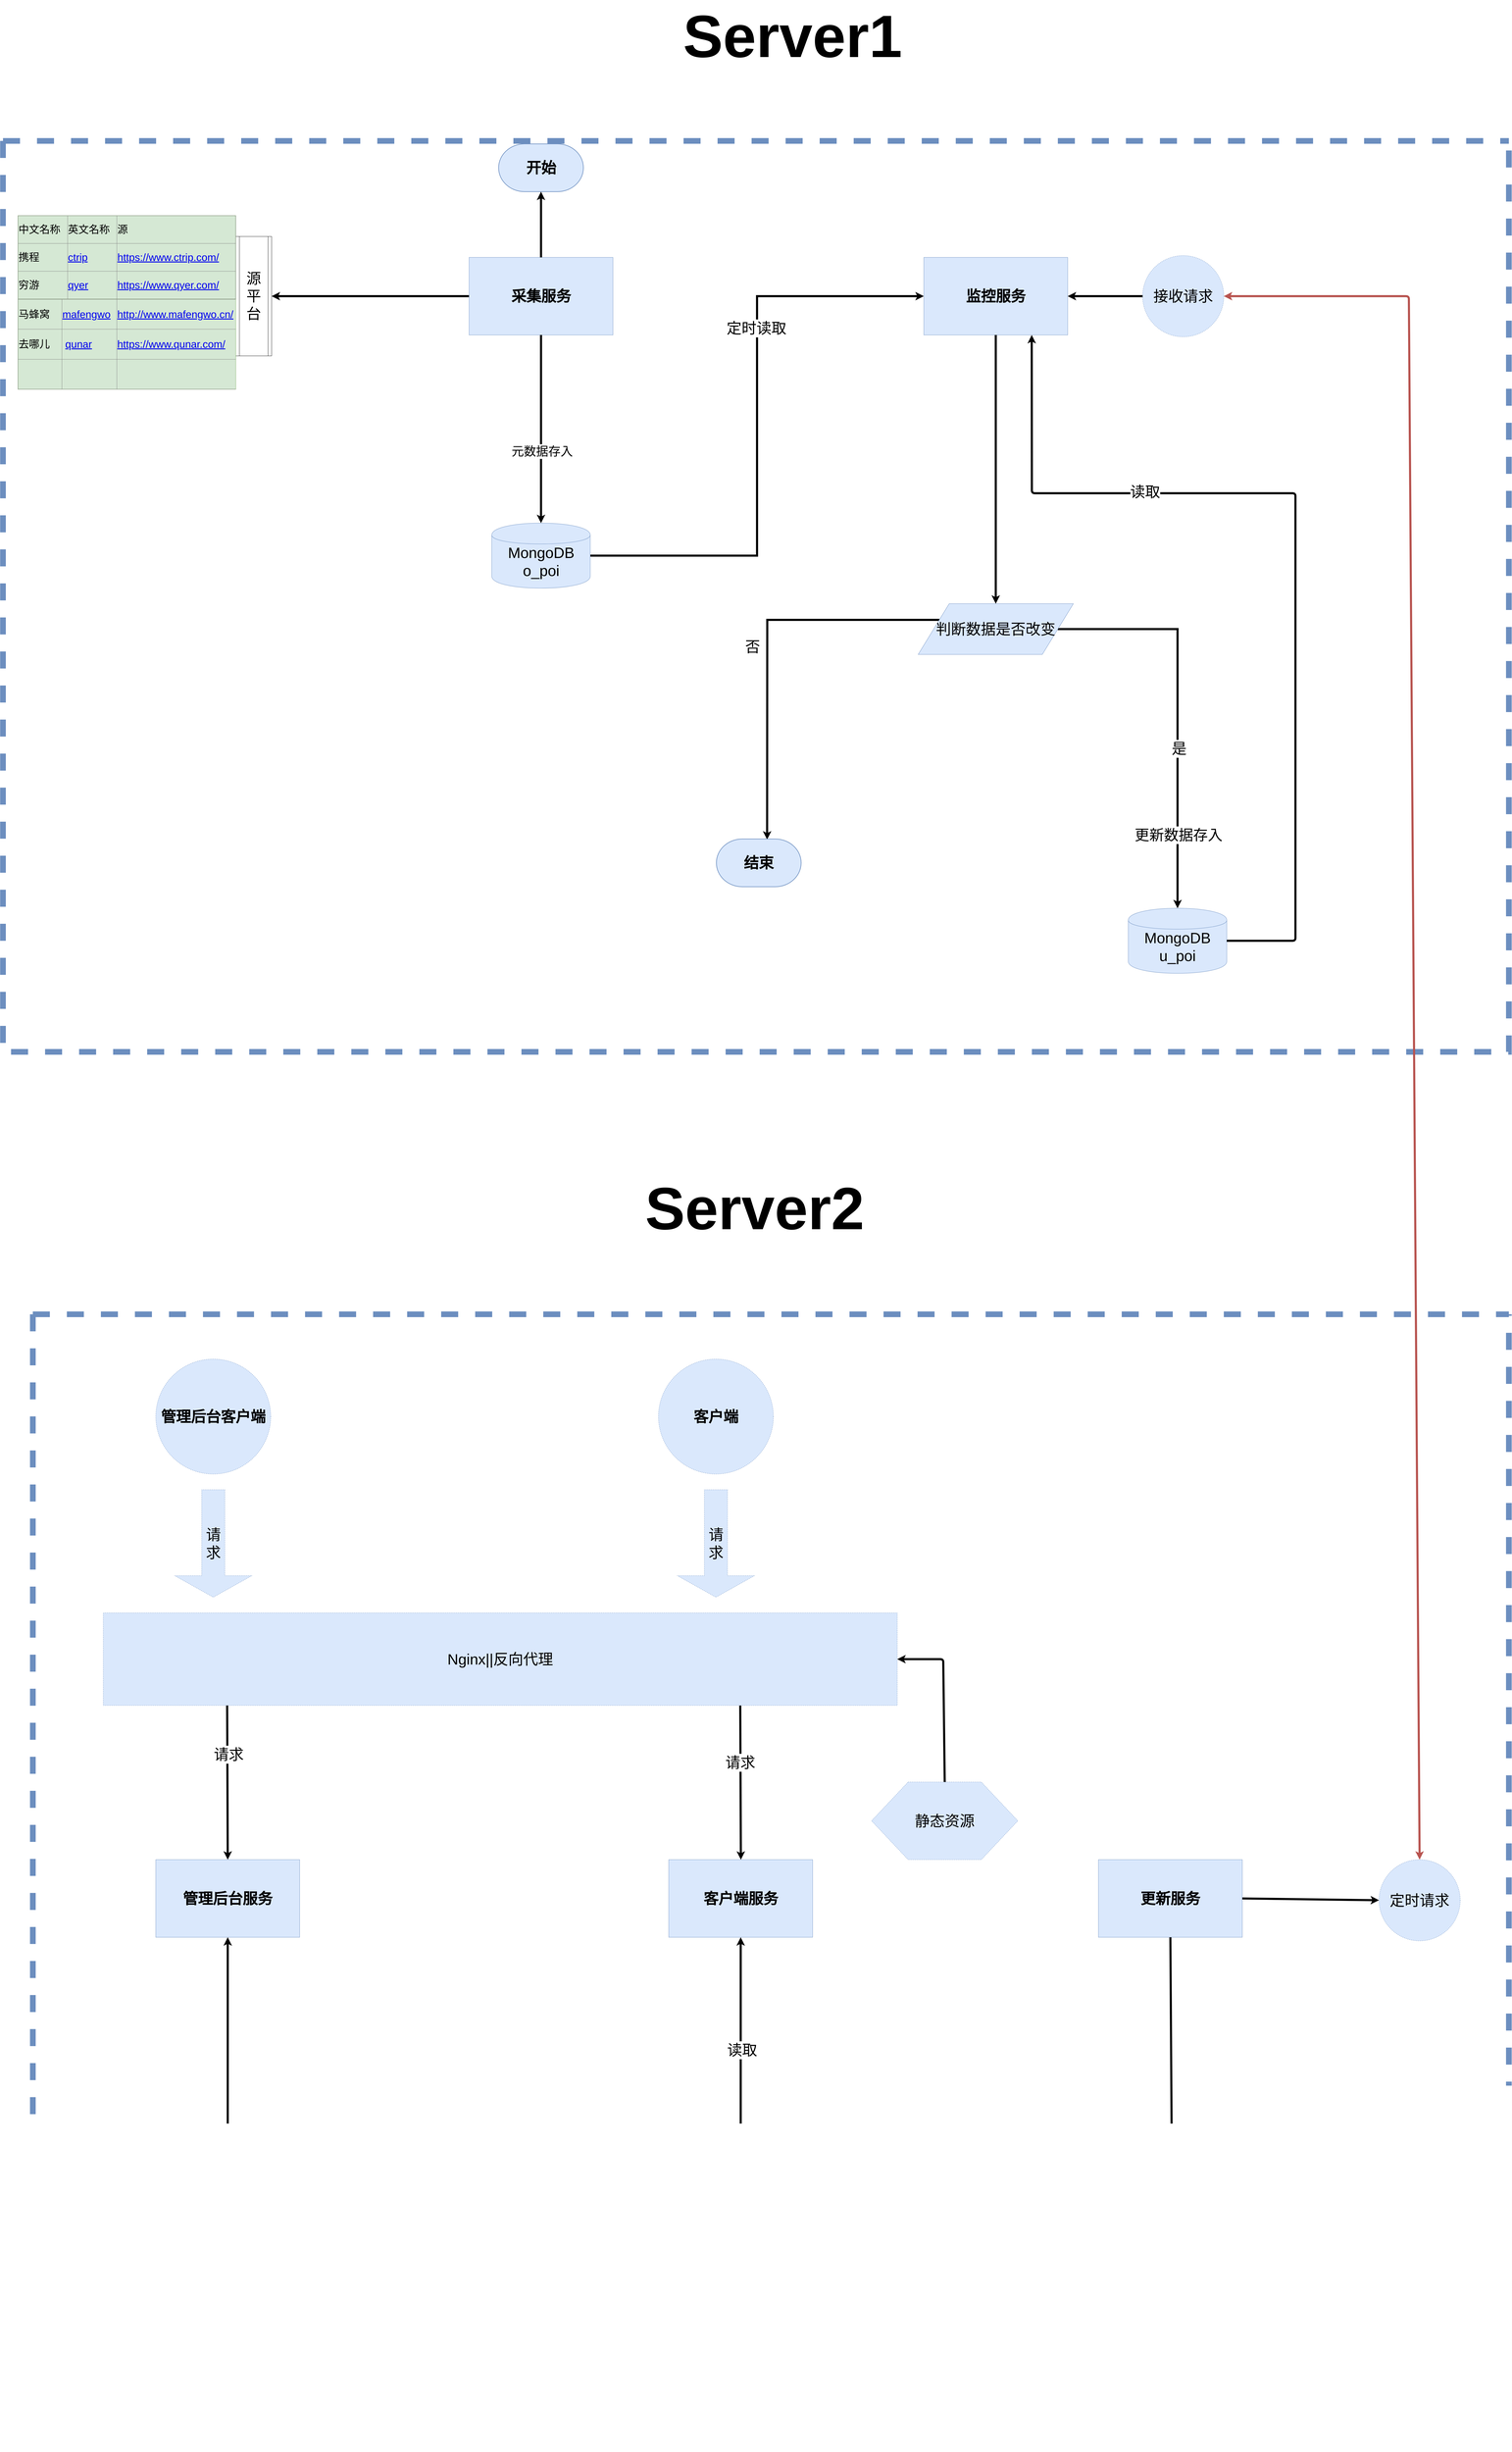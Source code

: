 <mxfile version="12.3.9" type="github" pages="1">
  <diagram id="HYFYoNmnIQI6U9MtxXY-" name="Page-1">
    <mxGraphModel dx="14581" dy="8460" grid="1" gridSize="10" guides="1" tooltips="1" connect="1" arrows="1" fold="1" page="1" pageScale="1" pageWidth="827" pageHeight="1169" math="0" shadow="0">
      <root>
        <mxCell id="0"/>
        <mxCell id="1" parent="0"/>
        <mxCell id="3LNCatWrRXKyq6k3X2c--42" style="edgeStyle=orthogonalEdgeStyle;rounded=0;orthogonalLoop=1;jettySize=auto;html=1;exitX=0;exitY=0.5;exitDx=0;exitDy=0;entryX=1;entryY=0.5;entryDx=0;entryDy=0;align=center;strokeWidth=7;" parent="1" source="3LNCatWrRXKyq6k3X2c--2" target="3LNCatWrRXKyq6k3X2c--41" edge="1">
          <mxGeometry relative="1" as="geometry"/>
        </mxCell>
        <mxCell id="3LNCatWrRXKyq6k3X2c--2" value="&lt;b&gt;&lt;font style=&quot;font-size: 50px&quot;&gt;采集服务&lt;/font&gt;&lt;/b&gt;" style="rounded=0;whiteSpace=wrap;html=1;fillColor=#dae8fc;strokeColor=#6c8ebf;align=center;" parent="1" vertex="1">
          <mxGeometry x="601.5" y="690" width="482" height="260" as="geometry"/>
        </mxCell>
        <mxCell id="LSbhFq5ChQHliHdT3AIv-21" style="edgeStyle=orthogonalEdgeStyle;rounded=0;orthogonalLoop=1;jettySize=auto;html=1;exitX=1;exitY=0.5;exitDx=0;exitDy=0;entryX=0;entryY=0.5;entryDx=0;entryDy=0;fontSize=15;strokeWidth=7;" parent="1" source="3LNCatWrRXKyq6k3X2c--4" target="LSbhFq5ChQHliHdT3AIv-9" edge="1">
          <mxGeometry relative="1" as="geometry"/>
        </mxCell>
        <mxCell id="LSbhFq5ChQHliHdT3AIv-23" value="&lt;span style=&quot;font-size: 50px&quot;&gt;定时读取&lt;/span&gt;" style="text;html=1;align=center;verticalAlign=middle;resizable=0;points=[];;labelBackgroundColor=#ffffff;fontSize=15;" parent="LSbhFq5ChQHliHdT3AIv-21" vertex="1" connectable="0">
          <mxGeometry x="0.33" y="3" relative="1" as="geometry">
            <mxPoint as="offset"/>
          </mxGeometry>
        </mxCell>
        <mxCell id="3LNCatWrRXKyq6k3X2c--4" value="&lt;font style=&quot;font-size: 50px&quot;&gt;MongoDB&lt;br&gt;o_poi&lt;br&gt;&lt;/font&gt;" style="shape=cylinder;whiteSpace=wrap;html=1;boundedLbl=1;backgroundOutline=1;fillColor=#dae8fc;strokeColor=#6c8ebf;align=center;" parent="1" vertex="1">
          <mxGeometry x="677.5" y="1580" width="330" height="218" as="geometry"/>
        </mxCell>
        <mxCell id="3LNCatWrRXKyq6k3X2c--41" value="&lt;font style=&quot;font-size: 49px&quot;&gt;源平台&lt;/font&gt;" style="shape=process;whiteSpace=wrap;html=1;backgroundOutline=1;align=center;" parent="1" vertex="1">
          <mxGeometry x="-180" y="620" width="120" height="400" as="geometry"/>
        </mxCell>
        <mxCell id="LSbhFq5ChQHliHdT3AIv-25" style="edgeStyle=orthogonalEdgeStyle;rounded=0;orthogonalLoop=1;jettySize=auto;html=1;exitX=1;exitY=0.5;exitDx=0;exitDy=0;entryX=0.5;entryY=0;entryDx=0;entryDy=0;fontSize=15;strokeWidth=7;" parent="1" source="3LNCatWrRXKyq6k3X2c--46" target="LSbhFq5ChQHliHdT3AIv-12" edge="1">
          <mxGeometry relative="1" as="geometry"/>
        </mxCell>
        <mxCell id="LSbhFq5ChQHliHdT3AIv-27" value="&lt;span style=&quot;font-size: 50px&quot;&gt;是&lt;/span&gt;" style="text;html=1;align=center;verticalAlign=middle;resizable=0;points=[];;labelBackgroundColor=#ffffff;fontSize=15;" parent="LSbhFq5ChQHliHdT3AIv-25" vertex="1" connectable="0">
          <mxGeometry x="-0.54" y="-200" relative="1" as="geometry">
            <mxPoint x="98" y="200" as="offset"/>
          </mxGeometry>
        </mxCell>
        <mxCell id="LSbhFq5ChQHliHdT3AIv-28" value="&lt;font style=&quot;font-size: 49px&quot;&gt;更新数据存入&lt;/font&gt;" style="text;html=1;align=center;verticalAlign=middle;resizable=0;points=[];;labelBackgroundColor=#ffffff;fontSize=15;" parent="LSbhFq5ChQHliHdT3AIv-25" vertex="1" connectable="0">
          <mxGeometry x="0.633" y="3" relative="1" as="geometry">
            <mxPoint as="offset"/>
          </mxGeometry>
        </mxCell>
        <mxCell id="LSbhFq5ChQHliHdT3AIv-29" style="edgeStyle=orthogonalEdgeStyle;rounded=0;orthogonalLoop=1;jettySize=auto;html=1;exitX=0;exitY=0.25;exitDx=0;exitDy=0;fontSize=15;strokeWidth=7;" parent="1" source="3LNCatWrRXKyq6k3X2c--46" edge="1">
          <mxGeometry relative="1" as="geometry">
            <mxPoint x="1600" y="2640" as="targetPoint"/>
          </mxGeometry>
        </mxCell>
        <mxCell id="LSbhFq5ChQHliHdT3AIv-30" value="&lt;span style=&quot;font-size: 50px&quot;&gt;否&lt;/span&gt;" style="text;html=1;align=center;verticalAlign=middle;resizable=0;points=[];;labelBackgroundColor=#ffffff;fontSize=15;" parent="LSbhFq5ChQHliHdT3AIv-29" vertex="1" connectable="0">
          <mxGeometry x="-0.122" y="45" relative="1" as="geometry">
            <mxPoint x="-50" y="45" as="offset"/>
          </mxGeometry>
        </mxCell>
        <mxCell id="3LNCatWrRXKyq6k3X2c--46" value="&lt;font style=&quot;font-size: 50px&quot;&gt;判断数据是否改变&lt;/font&gt;" style="shape=parallelogram;perimeter=parallelogramPerimeter;whiteSpace=wrap;html=1;fillColor=#dae8fc;strokeColor=#6c8ebf;align=center;" parent="1" vertex="1">
          <mxGeometry x="2106" y="1850" width="520" height="170" as="geometry"/>
        </mxCell>
        <mxCell id="3LNCatWrRXKyq6k3X2c--82" value="&lt;table border=&quot;1&quot; width=&quot;100%&quot; style=&quot;width: 100% ; height: 100% ; border-collapse: collapse ; font-size: 35px&quot;&gt;&lt;tbody&gt;&lt;tr&gt;&lt;td&gt;&lt;font style=&quot;font-size: 35px&quot;&gt;中文名称&lt;/font&gt;&lt;/td&gt;&lt;td&gt;&lt;font style=&quot;font-size: 35px&quot;&gt;英文名称&lt;/font&gt;&lt;/td&gt;&lt;td&gt;&lt;font style=&quot;font-size: 35px&quot;&gt;源&lt;/font&gt;&lt;/td&gt;&lt;/tr&gt;&lt;tr&gt;&lt;td&gt;&lt;font style=&quot;font-size: 35px&quot;&gt;携程&lt;/font&gt;&lt;/td&gt;&lt;td&gt;&lt;font style=&quot;font-size: 35px&quot;&gt;&lt;a href=&quot;https://www.ctrip.com/&quot;&gt;ctrip&lt;/a&gt;&lt;br&gt;&lt;/font&gt;&lt;/td&gt;&lt;td&gt;&lt;font style=&quot;font-size: 35px&quot;&gt;&lt;a href=&quot;https://www.ctrip.com/&quot;&gt;https://www.ctrip.com/&lt;/a&gt;&lt;br&gt;&lt;/font&gt;&lt;/td&gt;&lt;/tr&gt;&lt;tr&gt;&lt;td&gt;&lt;font style=&quot;font-size: 35px&quot;&gt;穷游&lt;/font&gt;&lt;/td&gt;&lt;td&gt;&lt;font style=&quot;font-size: 35px&quot;&gt;&lt;a href=&quot;https://www.qyer.com/&quot;&gt;qyer&lt;/a&gt;&lt;br&gt;&lt;/font&gt;&lt;/td&gt;&lt;td&gt;&lt;font style=&quot;font-size: 35px&quot;&gt;&lt;a href=&quot;https://www.qyer.com/&quot;&gt;https://www.qyer.com/&lt;/a&gt;&lt;br&gt;&lt;/font&gt;&lt;/td&gt;&lt;/tr&gt;&lt;/tbody&gt;&lt;/table&gt;" style="text;html=1;strokeColor=#82b366;fillColor=#d5e8d4;overflow=fill;fontSize=25;align=left;" parent="1" vertex="1">
          <mxGeometry x="-910" y="550" width="730" height="280" as="geometry"/>
        </mxCell>
        <mxCell id="3LNCatWrRXKyq6k3X2c--87" value="&lt;table border=&quot;1&quot; width=&quot;100%&quot; style=&quot;width: 100% ; height: 100% ; border-collapse: collapse ; font-size: 35px&quot;&gt;&lt;tbody&gt;&lt;tr&gt;&lt;td&gt;马蜂窝&amp;nbsp; &amp;nbsp;&amp;nbsp;&lt;/td&gt;&lt;td&gt;&lt;a href=&quot;http://www.mafengwo.cn/&quot;&gt;mafengwo&lt;/a&gt;&amp;nbsp;&amp;nbsp;&lt;br&gt;&lt;/td&gt;&lt;td&gt;&lt;a href=&quot;http://www.mafengwo.cn/&quot;&gt;http://www.mafengwo.cn/&lt;/a&gt;&lt;br&gt;&lt;/td&gt;&lt;/tr&gt;&lt;tr&gt;&lt;td&gt;去哪儿&lt;/td&gt;&lt;td&gt;&lt;font style=&quot;font-size: 35px&quot;&gt;&amp;nbsp;&lt;a href=&quot;https://www.qunar.com/?ex_track=auto_4e0d874a&quot;&gt;qunar&lt;/a&gt;&amp;nbsp; &amp;nbsp; &amp;nbsp;&lt;br&gt;&lt;/font&gt;&lt;/td&gt;&lt;td&gt;&lt;font style=&quot;font-size: 35px&quot;&gt;&lt;a href=&quot;https://www.qunar.com/?ex_track=auto_4e0d874a&quot;&gt;https://www.qunar.com/&lt;/a&gt;&amp;nbsp; &amp;nbsp; &amp;nbsp; &amp;nbsp; &amp;nbsp; &amp;nbsp; &amp;nbsp; &amp;nbsp; &amp;nbsp;&lt;br&gt;&lt;/font&gt;&lt;/td&gt;&lt;/tr&gt;&lt;tr&gt;&lt;td&gt;&lt;br&gt;&lt;/td&gt;&lt;td&gt;&lt;font style=&quot;font-size: 35px&quot;&gt;&lt;br&gt;&lt;/font&gt;&lt;/td&gt;&lt;td&gt;&lt;font style=&quot;font-size: 35px&quot;&gt;&lt;br&gt;&lt;/font&gt;&lt;/td&gt;&lt;/tr&gt;&lt;/tbody&gt;&lt;/table&gt;" style="text;html=1;strokeColor=#82b366;fillColor=#d5e8d4;overflow=fill;fontSize=25;align=left;" parent="1" vertex="1">
          <mxGeometry x="-910" y="830" width="730" height="302" as="geometry"/>
        </mxCell>
        <mxCell id="LSbhFq5ChQHliHdT3AIv-6" value="" style="endArrow=classic;html=1;fontSize=30;exitX=0.5;exitY=1;exitDx=0;exitDy=0;entryX=0.5;entryY=0;entryDx=0;entryDy=0;strokeWidth=7;" parent="1" source="3LNCatWrRXKyq6k3X2c--2" target="3LNCatWrRXKyq6k3X2c--4" edge="1">
          <mxGeometry width="50" height="50" relative="1" as="geometry">
            <mxPoint x="310" y="1120" as="sourcePoint"/>
            <mxPoint x="360" y="1070" as="targetPoint"/>
          </mxGeometry>
        </mxCell>
        <mxCell id="LSbhFq5ChQHliHdT3AIv-7" value="&lt;font style=&quot;font-size: 41px&quot;&gt;元数据存入&lt;/font&gt;" style="text;html=1;align=center;verticalAlign=middle;resizable=0;points=[];;labelBackgroundColor=#ffffff;fontSize=30;" parent="LSbhFq5ChQHliHdT3AIv-6" vertex="1" connectable="0">
          <mxGeometry x="0.24" y="3" relative="1" as="geometry">
            <mxPoint y="-1" as="offset"/>
          </mxGeometry>
        </mxCell>
        <mxCell id="LSbhFq5ChQHliHdT3AIv-9" value="&lt;span style=&quot;font-size: 50px&quot;&gt;&lt;b&gt;监控服务&lt;/b&gt;&lt;/span&gt;" style="rounded=0;whiteSpace=wrap;html=1;fillColor=#dae8fc;strokeColor=#6c8ebf;align=center;" parent="1" vertex="1">
          <mxGeometry x="2125" y="690" width="482" height="260" as="geometry"/>
        </mxCell>
        <mxCell id="LSbhFq5ChQHliHdT3AIv-13" value="" style="endArrow=classic;html=1;fontSize=30;entryX=0.5;entryY=0;entryDx=0;entryDy=0;exitX=0.5;exitY=1;exitDx=0;exitDy=0;strokeWidth=7;" parent="1" source="LSbhFq5ChQHliHdT3AIv-9" target="3LNCatWrRXKyq6k3X2c--46" edge="1">
          <mxGeometry width="50" height="50" relative="1" as="geometry">
            <mxPoint x="1450" y="960" as="sourcePoint"/>
            <mxPoint x="1400" y="1040" as="targetPoint"/>
          </mxGeometry>
        </mxCell>
        <mxCell id="LSbhFq5ChQHliHdT3AIv-19" value="&lt;span style=&quot;font-size: 50px&quot;&gt;&lt;b&gt;开始&lt;/b&gt;&lt;/span&gt;" style="strokeWidth=2;html=1;shape=mxgraph.flowchart.terminator;whiteSpace=wrap;fillColor=#dae8fc;strokeColor=#6c8ebf;align=center;" parent="1" vertex="1">
          <mxGeometry x="700.5" y="310" width="284" height="160" as="geometry"/>
        </mxCell>
        <mxCell id="LSbhFq5ChQHliHdT3AIv-20" value="" style="endArrow=classic;html=1;fontSize=15;exitX=0.5;exitY=0;exitDx=0;exitDy=0;entryX=0.5;entryY=1;entryDx=0;entryDy=0;entryPerimeter=0;strokeWidth=7;" parent="1" source="3LNCatWrRXKyq6k3X2c--2" target="LSbhFq5ChQHliHdT3AIv-19" edge="1">
          <mxGeometry width="50" height="50" relative="1" as="geometry">
            <mxPoint x="810" y="550" as="sourcePoint"/>
            <mxPoint x="860" y="500" as="targetPoint"/>
          </mxGeometry>
        </mxCell>
        <mxCell id="LSbhFq5ChQHliHdT3AIv-31" value="&lt;span style=&quot;font-size: 50px&quot;&gt;&lt;b&gt;结束&lt;/b&gt;&lt;/span&gt;" style="strokeWidth=2;html=1;shape=mxgraph.flowchart.terminator;whiteSpace=wrap;fillColor=#dae8fc;strokeColor=#6c8ebf;align=center;" parent="1" vertex="1">
          <mxGeometry x="1430" y="2638" width="284" height="160" as="geometry"/>
        </mxCell>
        <mxCell id="LSbhFq5ChQHliHdT3AIv-38" value="" style="swimlane;fontSize=15;startSize=0;fillColor=#7EA6E0;strokeColor=#6c8ebf;strokeWidth=19;dashed=1;" parent="1" vertex="1">
          <mxGeometry x="-960" y="300" width="5045" height="3051" as="geometry"/>
        </mxCell>
        <mxCell id="LSbhFq5ChQHliHdT3AIv-12" value="&lt;font style=&quot;font-size: 50px&quot;&gt;MongoDB&lt;br&gt;u_poi&lt;br&gt;&lt;/font&gt;" style="shape=cylinder;whiteSpace=wrap;html=1;boundedLbl=1;backgroundOutline=1;fillColor=#dae8fc;strokeColor=#6c8ebf;align=center;" parent="LSbhFq5ChQHliHdT3AIv-38" vertex="1">
          <mxGeometry x="3770" y="2570" width="330" height="218" as="geometry"/>
        </mxCell>
        <mxCell id="LSbhFq5ChQHliHdT3AIv-117" value="&lt;span style=&quot;font-size: 50px&quot;&gt;接收请求&lt;/span&gt;" style="ellipse;whiteSpace=wrap;html=1;aspect=fixed;dashed=1;strokeWidth=1;fillColor=#dae8fc;fontSize=15;strokeColor=#6c8ebf;" parent="LSbhFq5ChQHliHdT3AIv-38" vertex="1">
          <mxGeometry x="3818" y="384" width="272" height="272" as="geometry"/>
        </mxCell>
        <mxCell id="LSbhFq5ChQHliHdT3AIv-57" value="" style="swimlane;fontSize=15;startSize=0;fillColor=#7EA6E0;strokeColor=#6c8ebf;strokeWidth=19;dashed=1;" parent="1" vertex="1">
          <mxGeometry x="-860" y="4230" width="4945" height="3800" as="geometry"/>
        </mxCell>
        <mxCell id="LSbhFq5ChQHliHdT3AIv-65" value="&lt;font style=&quot;font-size: 50px&quot;&gt;MongoDB&lt;br&gt;&lt;br&gt;&lt;/font&gt;" style="shape=cylinder;whiteSpace=wrap;html=1;boundedLbl=1;backgroundOutline=1;fillColor=#dae8fc;strokeColor=#6c8ebf;align=center;" parent="LSbhFq5ChQHliHdT3AIv-57" vertex="1">
          <mxGeometry x="2206.5" y="3380" width="330" height="218" as="geometry"/>
        </mxCell>
        <mxCell id="LSbhFq5ChQHliHdT3AIv-68" value="&lt;span style=&quot;font-size: 50px&quot;&gt;&lt;b&gt;更新服务&lt;/b&gt;&lt;/span&gt;" style="rounded=0;whiteSpace=wrap;html=1;fillColor=#dae8fc;strokeColor=#6c8ebf;align=center;" parent="LSbhFq5ChQHliHdT3AIv-57" vertex="1">
          <mxGeometry x="3570" y="1826.5" width="482" height="260" as="geometry"/>
        </mxCell>
        <mxCell id="LSbhFq5ChQHliHdT3AIv-73" value="" style="endArrow=classic;html=1;strokeWidth=7;fontSize=15;entryX=1;entryY=0.5;entryDx=0;entryDy=0;exitX=0.5;exitY=1;exitDx=0;exitDy=0;" parent="LSbhFq5ChQHliHdT3AIv-57" source="LSbhFq5ChQHliHdT3AIv-68" target="LSbhFq5ChQHliHdT3AIv-65" edge="1">
          <mxGeometry width="50" height="50" relative="1" as="geometry">
            <mxPoint x="3010" y="1850" as="sourcePoint"/>
            <mxPoint x="3060" y="1800" as="targetPoint"/>
            <Array as="points">
              <mxPoint x="3820" y="3490"/>
            </Array>
          </mxGeometry>
        </mxCell>
        <mxCell id="LSbhFq5ChQHliHdT3AIv-74" value="&lt;font style=&quot;font-size: 50px&quot;&gt;存入&lt;/font&gt;" style="text;html=1;align=center;verticalAlign=middle;resizable=0;points=[];;labelBackgroundColor=#ffffff;fontSize=15;" parent="LSbhFq5ChQHliHdT3AIv-73" vertex="1" connectable="0">
          <mxGeometry x="-0.369" y="7" relative="1" as="geometry">
            <mxPoint y="1" as="offset"/>
          </mxGeometry>
        </mxCell>
        <mxCell id="LSbhFq5ChQHliHdT3AIv-75" value="&lt;font style=&quot;font-size: 50px&quot;&gt;&lt;b&gt;管理后台客户端&lt;/b&gt;&lt;/font&gt;" style="ellipse;whiteSpace=wrap;html=1;aspect=fixed;dashed=1;strokeWidth=1;fillColor=#dae8fc;fontSize=15;strokeColor=#6c8ebf;" parent="LSbhFq5ChQHliHdT3AIv-57" vertex="1">
          <mxGeometry x="412" y="150" width="385" height="385" as="geometry"/>
        </mxCell>
        <mxCell id="LSbhFq5ChQHliHdT3AIv-76" value="&lt;font style=&quot;font-size: 50px&quot;&gt;&lt;b&gt;客户端&lt;/b&gt;&lt;/font&gt;" style="ellipse;whiteSpace=wrap;html=1;aspect=fixed;dashed=1;strokeWidth=1;fillColor=#dae8fc;fontSize=15;strokeColor=#6c8ebf;" parent="LSbhFq5ChQHliHdT3AIv-57" vertex="1">
          <mxGeometry x="2096" y="150" width="385" height="385" as="geometry"/>
        </mxCell>
        <mxCell id="LSbhFq5ChQHliHdT3AIv-77" value="&lt;font style=&quot;font-size: 50px&quot;&gt;Nginx||反向代理&lt;/font&gt;" style="rounded=0;whiteSpace=wrap;html=1;dashed=1;strokeWidth=1;fillColor=#dae8fc;fontSize=15;strokeColor=#6c8ebf;" parent="LSbhFq5ChQHliHdT3AIv-57" vertex="1">
          <mxGeometry x="236" y="1000" width="2660" height="310" as="geometry"/>
        </mxCell>
        <mxCell id="LSbhFq5ChQHliHdT3AIv-79" value="&lt;font style=&quot;font-size: 50px&quot;&gt;请&lt;br&gt;求&lt;/font&gt;" style="shape=singleArrow;direction=south;whiteSpace=wrap;html=1;dashed=1;strokeWidth=1;fillColor=#dae8fc;fontSize=15;strokeColor=#6c8ebf;" parent="LSbhFq5ChQHliHdT3AIv-57" vertex="1">
          <mxGeometry x="475.5" y="587.5" width="258" height="360" as="geometry"/>
        </mxCell>
        <mxCell id="LSbhFq5ChQHliHdT3AIv-81" value="&lt;font style=&quot;font-size: 50px&quot;&gt;请&lt;br&gt;求&lt;/font&gt;" style="shape=singleArrow;direction=south;whiteSpace=wrap;html=1;dashed=1;strokeWidth=1;fillColor=#dae8fc;fontSize=15;strokeColor=#6c8ebf;" parent="LSbhFq5ChQHliHdT3AIv-57" vertex="1">
          <mxGeometry x="2159.5" y="587.5" width="258" height="360" as="geometry"/>
        </mxCell>
        <mxCell id="LSbhFq5ChQHliHdT3AIv-82" value="&lt;font style=&quot;font-size: 50px&quot;&gt;静态资源&lt;/font&gt;" style="shape=hexagon;perimeter=hexagonPerimeter2;whiteSpace=wrap;html=1;dashed=1;strokeWidth=1;fillColor=#dae8fc;fontSize=15;strokeColor=#6c8ebf;" parent="LSbhFq5ChQHliHdT3AIv-57" vertex="1">
          <mxGeometry x="2810" y="1566.5" width="490" height="260" as="geometry"/>
        </mxCell>
        <mxCell id="LSbhFq5ChQHliHdT3AIv-84" value="" style="endArrow=classic;html=1;strokeWidth=7;fontSize=15;exitX=0.5;exitY=0;exitDx=0;exitDy=0;entryX=1;entryY=0.5;entryDx=0;entryDy=0;" parent="LSbhFq5ChQHliHdT3AIv-57" source="LSbhFq5ChQHliHdT3AIv-82" target="LSbhFq5ChQHliHdT3AIv-77" edge="1">
          <mxGeometry width="50" height="50" relative="1" as="geometry">
            <mxPoint x="3650" y="1120" as="sourcePoint"/>
            <mxPoint x="3700" y="1070" as="targetPoint"/>
            <Array as="points">
              <mxPoint x="3050" y="1155"/>
            </Array>
          </mxGeometry>
        </mxCell>
        <mxCell id="LSbhFq5ChQHliHdT3AIv-85" value="&lt;span style=&quot;font-size: 50px&quot;&gt;&lt;b&gt;管理后台服务&lt;/b&gt;&lt;/span&gt;" style="rounded=0;whiteSpace=wrap;html=1;fillColor=#dae8fc;strokeColor=#6c8ebf;align=center;" parent="LSbhFq5ChQHliHdT3AIv-57" vertex="1">
          <mxGeometry x="412" y="1826.5" width="482" height="260" as="geometry"/>
        </mxCell>
        <mxCell id="LSbhFq5ChQHliHdT3AIv-86" value="&lt;span style=&quot;font-size: 50px&quot;&gt;&lt;b&gt;客户端服务&lt;/b&gt;&lt;/span&gt;" style="rounded=0;whiteSpace=wrap;html=1;fillColor=#dae8fc;strokeColor=#6c8ebf;align=center;" parent="LSbhFq5ChQHliHdT3AIv-57" vertex="1">
          <mxGeometry x="2130.5" y="1826.5" width="482" height="260" as="geometry"/>
        </mxCell>
        <mxCell id="LSbhFq5ChQHliHdT3AIv-87" value="&lt;font style=&quot;font-size: 50px&quot;&gt;Reids&lt;br&gt;&lt;/font&gt;" style="shape=cylinder;whiteSpace=wrap;html=1;boundedLbl=1;backgroundOutline=1;fillColor=#dae8fc;strokeColor=#6c8ebf;align=center;" parent="LSbhFq5ChQHliHdT3AIv-57" vertex="1">
          <mxGeometry x="2206.5" y="2780" width="330" height="218" as="geometry"/>
        </mxCell>
        <mxCell id="LSbhFq5ChQHliHdT3AIv-90" value="" style="endArrow=classic;html=1;strokeWidth=7;fontSize=15;entryX=0.5;entryY=0;entryDx=0;entryDy=0;exitX=0.156;exitY=1.001;exitDx=0;exitDy=0;exitPerimeter=0;" parent="LSbhFq5ChQHliHdT3AIv-57" source="LSbhFq5ChQHliHdT3AIv-77" target="LSbhFq5ChQHliHdT3AIv-85" edge="1">
          <mxGeometry width="50" height="50" relative="1" as="geometry">
            <mxPoint x="620" y="1530" as="sourcePoint"/>
            <mxPoint x="670" y="1480" as="targetPoint"/>
          </mxGeometry>
        </mxCell>
        <mxCell id="LSbhFq5ChQHliHdT3AIv-92" value="&lt;font style=&quot;font-size: 50px&quot;&gt;请求&lt;/font&gt;" style="text;html=1;align=center;verticalAlign=middle;resizable=0;points=[];;labelBackgroundColor=#ffffff;fontSize=15;" parent="LSbhFq5ChQHliHdT3AIv-90" vertex="1" connectable="0">
          <mxGeometry x="-0.366" y="4" relative="1" as="geometry">
            <mxPoint as="offset"/>
          </mxGeometry>
        </mxCell>
        <mxCell id="LSbhFq5ChQHliHdT3AIv-91" value="" style="endArrow=classic;html=1;strokeWidth=7;fontSize=15;entryX=0.5;entryY=0;entryDx=0;entryDy=0;exitX=0.156;exitY=1.001;exitDx=0;exitDy=0;exitPerimeter=0;" parent="LSbhFq5ChQHliHdT3AIv-57" edge="1">
          <mxGeometry width="50" height="50" relative="1" as="geometry">
            <mxPoint x="2370" y="1310.5" as="sourcePoint"/>
            <mxPoint x="2372.04" y="1826.69" as="targetPoint"/>
          </mxGeometry>
        </mxCell>
        <mxCell id="LSbhFq5ChQHliHdT3AIv-95" value="&lt;font style=&quot;font-size: 50px&quot;&gt;请求&lt;/font&gt;" style="text;html=1;align=center;verticalAlign=middle;resizable=0;points=[];;labelBackgroundColor=#ffffff;fontSize=15;" parent="LSbhFq5ChQHliHdT3AIv-91" vertex="1" connectable="0">
          <mxGeometry x="-0.258" y="-1" relative="1" as="geometry">
            <mxPoint y="-1" as="offset"/>
          </mxGeometry>
        </mxCell>
        <mxCell id="LSbhFq5ChQHliHdT3AIv-96" value="" style="endArrow=classic;html=1;strokeWidth=7;fontSize=15;exitX=0;exitY=0.5;exitDx=0;exitDy=0;entryX=0.5;entryY=1;entryDx=0;entryDy=0;" parent="LSbhFq5ChQHliHdT3AIv-57" source="LSbhFq5ChQHliHdT3AIv-65" target="LSbhFq5ChQHliHdT3AIv-85" edge="1">
          <mxGeometry width="50" height="50" relative="1" as="geometry">
            <mxPoint x="657" y="2770" as="sourcePoint"/>
            <mxPoint x="1097" y="2390" as="targetPoint"/>
            <Array as="points">
              <mxPoint x="653" y="3489"/>
            </Array>
          </mxGeometry>
        </mxCell>
        <mxCell id="LSbhFq5ChQHliHdT3AIv-98" value="&lt;font style=&quot;font-size: 50px&quot;&gt;读取&lt;/font&gt;" style="text;html=1;align=center;verticalAlign=middle;resizable=0;points=[];;labelBackgroundColor=#ffffff;fontSize=15;" parent="LSbhFq5ChQHliHdT3AIv-96" vertex="1" connectable="0">
          <mxGeometry x="0.393" relative="1" as="geometry">
            <mxPoint y="1" as="offset"/>
          </mxGeometry>
        </mxCell>
        <mxCell id="LSbhFq5ChQHliHdT3AIv-101" value="" style="endArrow=classic;html=1;strokeWidth=7;fontSize=15;exitX=0.5;exitY=0;exitDx=0;exitDy=0;" parent="LSbhFq5ChQHliHdT3AIv-57" source="LSbhFq5ChQHliHdT3AIv-87" target="LSbhFq5ChQHliHdT3AIv-86" edge="1">
          <mxGeometry width="50" height="50" relative="1" as="geometry">
            <mxPoint x="2360" y="2490" as="sourcePoint"/>
            <mxPoint x="2410" y="2440" as="targetPoint"/>
          </mxGeometry>
        </mxCell>
        <mxCell id="LSbhFq5ChQHliHdT3AIv-102" value="&lt;font style=&quot;font-size: 50px&quot;&gt;读取&lt;/font&gt;" style="text;html=1;align=center;verticalAlign=middle;resizable=0;points=[];;labelBackgroundColor=#ffffff;fontSize=15;" parent="LSbhFq5ChQHliHdT3AIv-101" vertex="1" connectable="0">
          <mxGeometry x="-0.088" y="-5" relative="1" as="geometry">
            <mxPoint x="-1" as="offset"/>
          </mxGeometry>
        </mxCell>
        <mxCell id="LSbhFq5ChQHliHdT3AIv-103" value="" style="endArrow=classic;html=1;strokeWidth=7;fontSize=15;entryX=0.5;entryY=1;entryDx=0;entryDy=0;exitX=0.5;exitY=0;exitDx=0;exitDy=0;" parent="LSbhFq5ChQHliHdT3AIv-57" source="LSbhFq5ChQHliHdT3AIv-65" target="LSbhFq5ChQHliHdT3AIv-87" edge="1">
          <mxGeometry width="50" height="50" relative="1" as="geometry">
            <mxPoint x="1870" y="3250" as="sourcePoint"/>
            <mxPoint x="1920" y="3200" as="targetPoint"/>
          </mxGeometry>
        </mxCell>
        <mxCell id="LSbhFq5ChQHliHdT3AIv-104" value="&lt;font style=&quot;font-size: 50px&quot;&gt;存入&lt;/font&gt;" style="text;html=1;align=center;verticalAlign=middle;resizable=0;points=[];;labelBackgroundColor=#ffffff;fontSize=15;" parent="LSbhFq5ChQHliHdT3AIv-103" vertex="1" connectable="0">
          <mxGeometry x="0.202" y="9" relative="1" as="geometry">
            <mxPoint as="offset"/>
          </mxGeometry>
        </mxCell>
        <mxCell id="LSbhFq5ChQHliHdT3AIv-107" value="&lt;font style=&quot;font-size: 50px&quot;&gt;定时请求&lt;/font&gt;" style="ellipse;whiteSpace=wrap;html=1;aspect=fixed;dashed=1;strokeWidth=1;fillColor=#dae8fc;fontSize=15;strokeColor=#6c8ebf;" parent="LSbhFq5ChQHliHdT3AIv-57" vertex="1">
          <mxGeometry x="4510" y="1826.5" width="272" height="272" as="geometry"/>
        </mxCell>
        <mxCell id="LSbhFq5ChQHliHdT3AIv-111" value="" style="endArrow=classic;html=1;strokeWidth=7;fontSize=15;exitX=1;exitY=0.5;exitDx=0;exitDy=0;entryX=0;entryY=0.5;entryDx=0;entryDy=0;" parent="LSbhFq5ChQHliHdT3AIv-57" source="LSbhFq5ChQHliHdT3AIv-68" target="LSbhFq5ChQHliHdT3AIv-107" edge="1">
          <mxGeometry width="50" height="50" relative="1" as="geometry">
            <mxPoint x="4210" y="1900" as="sourcePoint"/>
            <mxPoint x="4260" y="1850" as="targetPoint"/>
          </mxGeometry>
        </mxCell>
        <mxCell id="LSbhFq5ChQHliHdT3AIv-113" value="&lt;font size=&quot;1&quot;&gt;&lt;b style=&quot;font-size: 200px&quot;&gt;Server1&lt;/b&gt;&lt;/font&gt;" style="text;html=1;align=center;verticalAlign=middle;resizable=0;points=[];;autosize=1;fontSize=15;" parent="1" vertex="1">
          <mxGeometry x="1310" y="-96.5" width="750" height="90" as="geometry"/>
        </mxCell>
        <mxCell id="LSbhFq5ChQHliHdT3AIv-114" value="&lt;span style=&quot;font-size: 200px&quot;&gt;&lt;b&gt;Server2&lt;/b&gt;&lt;/span&gt;" style="text;html=1;align=center;verticalAlign=middle;resizable=0;points=[];;autosize=1;fontSize=15;" parent="1" vertex="1">
          <mxGeometry x="1182.5" y="3830" width="750" height="90" as="geometry"/>
        </mxCell>
        <mxCell id="LSbhFq5ChQHliHdT3AIv-118" value="" style="endArrow=classic;html=1;strokeWidth=7;fontSize=15;entryX=1;entryY=0.5;entryDx=0;entryDy=0;exitX=0;exitY=0.5;exitDx=0;exitDy=0;" parent="1" source="LSbhFq5ChQHliHdT3AIv-117" target="LSbhFq5ChQHliHdT3AIv-9" edge="1">
          <mxGeometry width="50" height="50" relative="1" as="geometry">
            <mxPoint x="2690" y="850" as="sourcePoint"/>
            <mxPoint x="2740" y="800" as="targetPoint"/>
          </mxGeometry>
        </mxCell>
        <mxCell id="LSbhFq5ChQHliHdT3AIv-122" value="" style="endArrow=classic;startArrow=classic;html=1;strokeWidth=7;fontSize=15;entryX=1;entryY=0.5;entryDx=0;entryDy=0;exitX=0.5;exitY=0;exitDx=0;exitDy=0;fillColor=#f8cecc;strokeColor=#b85450;" parent="1" source="LSbhFq5ChQHliHdT3AIv-107" target="LSbhFq5ChQHliHdT3AIv-117" edge="1">
          <mxGeometry width="50" height="50" relative="1" as="geometry">
            <mxPoint x="3490" y="1210" as="sourcePoint"/>
            <mxPoint x="3650" y="820" as="targetPoint"/>
            <Array as="points">
              <mxPoint x="3750" y="820"/>
            </Array>
          </mxGeometry>
        </mxCell>
        <mxCell id="LQYoYDQjZ8IPqPVpz5zR-1" value="" style="endArrow=classic;html=1;strokeWidth=7;fontSize=15;entryX=0.75;entryY=1;entryDx=0;entryDy=0;exitX=1;exitY=0.5;exitDx=0;exitDy=0;" edge="1" parent="1" source="LSbhFq5ChQHliHdT3AIv-12" target="LSbhFq5ChQHliHdT3AIv-9">
          <mxGeometry width="50" height="50" relative="1" as="geometry">
            <mxPoint x="3120" y="1510" as="sourcePoint"/>
            <mxPoint x="3170" y="1460" as="targetPoint"/>
            <Array as="points">
              <mxPoint x="3370" y="2979"/>
              <mxPoint x="3370" y="1480"/>
              <mxPoint x="2487" y="1480"/>
            </Array>
          </mxGeometry>
        </mxCell>
        <mxCell id="LQYoYDQjZ8IPqPVpz5zR-2" value="&lt;font style=&quot;font-size: 50px&quot;&gt;读取&lt;/font&gt;" style="text;html=1;align=center;verticalAlign=middle;resizable=0;points=[];;labelBackgroundColor=#ffffff;fontSize=15;" vertex="1" connectable="0" parent="LQYoYDQjZ8IPqPVpz5zR-1">
          <mxGeometry x="0.421" y="-5" relative="1" as="geometry">
            <mxPoint x="-1" as="offset"/>
          </mxGeometry>
        </mxCell>
      </root>
    </mxGraphModel>
  </diagram>
</mxfile>
